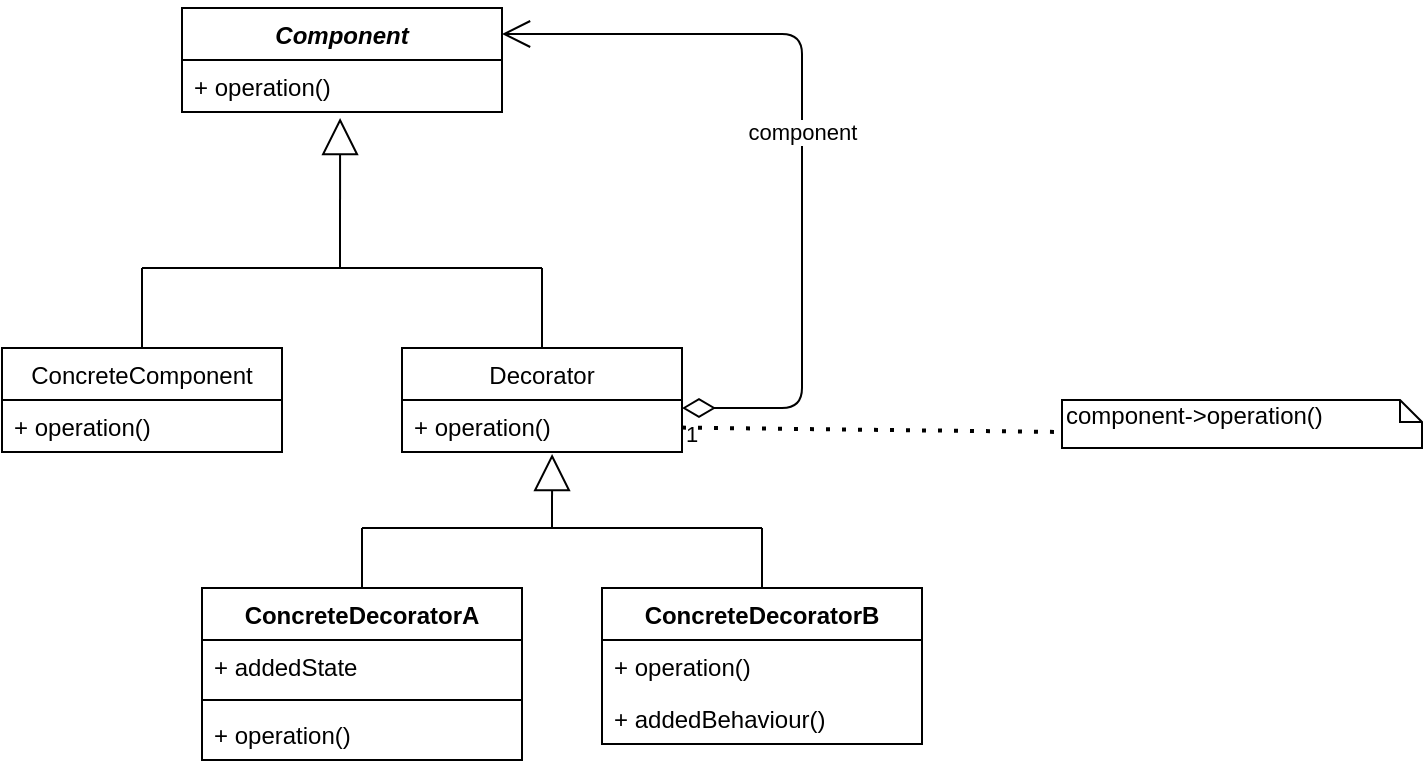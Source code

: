<mxfile version="13.3.9" type="device"><diagram id="BvdCn1OGeR2ReP9lv5FT" name="Page-1"><mxGraphModel dx="946" dy="522" grid="1" gridSize="10" guides="1" tooltips="1" connect="1" arrows="1" fold="1" page="1" pageScale="1" pageWidth="827" pageHeight="1169" math="0" shadow="0"><root><mxCell id="0"/><mxCell id="1" parent="0"/><mxCell id="reo0Yr3p_zJRkKVAozxy-5" value="" style="endArrow=block;endSize=16;endFill=0;html=1;entryX=0.494;entryY=1.115;entryDx=0;entryDy=0;entryPerimeter=0;" edge="1" parent="1" target="reo0Yr3p_zJRkKVAozxy-2"><mxGeometry width="160" relative="1" as="geometry"><mxPoint x="219" y="200" as="sourcePoint"/><mxPoint x="340" y="190" as="targetPoint"/></mxGeometry></mxCell><mxCell id="reo0Yr3p_zJRkKVAozxy-6" value="" style="endArrow=none;html=1;" edge="1" parent="1"><mxGeometry width="50" height="50" relative="1" as="geometry"><mxPoint x="120" y="200" as="sourcePoint"/><mxPoint x="320" y="200" as="targetPoint"/></mxGeometry></mxCell><mxCell id="reo0Yr3p_zJRkKVAozxy-10" value="" style="endArrow=none;html=1;" edge="1" parent="1"><mxGeometry width="50" height="50" relative="1" as="geometry"><mxPoint x="120" y="240" as="sourcePoint"/><mxPoint x="120" y="200" as="targetPoint"/></mxGeometry></mxCell><mxCell id="reo0Yr3p_zJRkKVAozxy-11" value="" style="endArrow=none;html=1;" edge="1" parent="1"><mxGeometry width="50" height="50" relative="1" as="geometry"><mxPoint x="320" y="240" as="sourcePoint"/><mxPoint x="320" y="200" as="targetPoint"/></mxGeometry></mxCell><mxCell id="reo0Yr3p_zJRkKVAozxy-22" value="component" style="endArrow=open;html=1;endSize=12;startArrow=diamondThin;startSize=14;startFill=0;edgeStyle=orthogonalEdgeStyle;entryX=1;entryY=0.25;entryDx=0;entryDy=0;" edge="1" parent="1" target="reo0Yr3p_zJRkKVAozxy-1"><mxGeometry relative="1" as="geometry"><mxPoint x="390" y="270" as="sourcePoint"/><mxPoint x="460" y="80" as="targetPoint"/><Array as="points"><mxPoint x="450" y="270"/><mxPoint x="450" y="83"/></Array></mxGeometry></mxCell><mxCell id="reo0Yr3p_zJRkKVAozxy-23" value="1" style="edgeLabel;resizable=0;html=1;align=left;verticalAlign=top;" connectable="0" vertex="1" parent="reo0Yr3p_zJRkKVAozxy-22"><mxGeometry x="-1" relative="1" as="geometry"/></mxCell><mxCell id="reo0Yr3p_zJRkKVAozxy-33" value="" style="endArrow=block;endSize=16;endFill=0;html=1;entryX=0.536;entryY=1.038;entryDx=0;entryDy=0;entryPerimeter=0;" edge="1" parent="1" target="reo0Yr3p_zJRkKVAozxy-21"><mxGeometry width="160" relative="1" as="geometry"><mxPoint x="325" y="330" as="sourcePoint"/><mxPoint x="330" y="330" as="targetPoint"/></mxGeometry></mxCell><mxCell id="reo0Yr3p_zJRkKVAozxy-34" value="" style="endArrow=none;html=1;" edge="1" parent="1"><mxGeometry width="50" height="50" relative="1" as="geometry"><mxPoint x="230" y="330" as="sourcePoint"/><mxPoint x="430" y="330" as="targetPoint"/></mxGeometry></mxCell><mxCell id="reo0Yr3p_zJRkKVAozxy-35" value="" style="endArrow=none;html=1;exitX=0.5;exitY=0;exitDx=0;exitDy=0;" edge="1" parent="1" source="reo0Yr3p_zJRkKVAozxy-25"><mxGeometry width="50" height="50" relative="1" as="geometry"><mxPoint x="180" y="380" as="sourcePoint"/><mxPoint x="230" y="330" as="targetPoint"/></mxGeometry></mxCell><mxCell id="reo0Yr3p_zJRkKVAozxy-36" value="" style="endArrow=none;html=1;exitX=0.5;exitY=0;exitDx=0;exitDy=0;" edge="1" parent="1" source="reo0Yr3p_zJRkKVAozxy-29"><mxGeometry width="50" height="50" relative="1" as="geometry"><mxPoint x="580" y="370" as="sourcePoint"/><mxPoint x="430" y="330" as="targetPoint"/></mxGeometry></mxCell><mxCell id="reo0Yr3p_zJRkKVAozxy-37" value="" style="endArrow=none;dashed=1;html=1;dashPattern=1 3;strokeWidth=2;" edge="1" parent="1" source="reo0Yr3p_zJRkKVAozxy-21"><mxGeometry width="50" height="50" relative="1" as="geometry"><mxPoint x="520" y="340" as="sourcePoint"/><mxPoint x="580" y="282" as="targetPoint"/></mxGeometry></mxCell><mxCell id="reo0Yr3p_zJRkKVAozxy-39" value="component-&amp;gt;operation()" style="shape=note;whiteSpace=wrap;html=1;size=11;verticalAlign=top;align=left;spacingTop=-6;" vertex="1" parent="1"><mxGeometry x="580" y="266" width="180" height="24" as="geometry"/></mxCell><mxCell id="reo0Yr3p_zJRkKVAozxy-1" value="Component" style="swimlane;fontStyle=3;align=center;verticalAlign=top;childLayout=stackLayout;horizontal=1;startSize=26;horizontalStack=0;resizeParent=1;resizeParentMax=0;resizeLast=0;collapsible=1;marginBottom=0;" vertex="1" parent="1"><mxGeometry x="140" y="70" width="160" height="52" as="geometry"/></mxCell><mxCell id="reo0Yr3p_zJRkKVAozxy-2" value="+ operation()" style="text;strokeColor=none;fillColor=none;align=left;verticalAlign=top;spacingLeft=4;spacingRight=4;overflow=hidden;rotatable=0;points=[[0,0.5],[1,0.5]];portConstraint=eastwest;" vertex="1" parent="reo0Yr3p_zJRkKVAozxy-1"><mxGeometry y="26" width="160" height="26" as="geometry"/></mxCell><mxCell id="reo0Yr3p_zJRkKVAozxy-13" value="ConcreteComponent" style="swimlane;fontStyle=0;childLayout=stackLayout;horizontal=1;startSize=26;fillColor=none;horizontalStack=0;resizeParent=1;resizeParentMax=0;resizeLast=0;collapsible=1;marginBottom=0;" vertex="1" parent="1"><mxGeometry x="50" y="240" width="140" height="52" as="geometry"/></mxCell><mxCell id="reo0Yr3p_zJRkKVAozxy-16" value="+ operation()" style="text;strokeColor=none;fillColor=none;align=left;verticalAlign=top;spacingLeft=4;spacingRight=4;overflow=hidden;rotatable=0;points=[[0,0.5],[1,0.5]];portConstraint=eastwest;" vertex="1" parent="reo0Yr3p_zJRkKVAozxy-13"><mxGeometry y="26" width="140" height="26" as="geometry"/></mxCell><mxCell id="reo0Yr3p_zJRkKVAozxy-18" value="Decorator" style="swimlane;fontStyle=0;childLayout=stackLayout;horizontal=1;startSize=26;fillColor=none;horizontalStack=0;resizeParent=1;resizeParentMax=0;resizeLast=0;collapsible=1;marginBottom=0;" vertex="1" parent="1"><mxGeometry x="250" y="240" width="140" height="52" as="geometry"/></mxCell><mxCell id="reo0Yr3p_zJRkKVAozxy-21" value="+ operation()" style="text;strokeColor=none;fillColor=none;align=left;verticalAlign=top;spacingLeft=4;spacingRight=4;overflow=hidden;rotatable=0;points=[[0,0.5],[1,0.5]];portConstraint=eastwest;" vertex="1" parent="reo0Yr3p_zJRkKVAozxy-18"><mxGeometry y="26" width="140" height="26" as="geometry"/></mxCell><mxCell id="reo0Yr3p_zJRkKVAozxy-25" value="ConcreteDecoratorA" style="swimlane;fontStyle=1;align=center;verticalAlign=top;childLayout=stackLayout;horizontal=1;startSize=26;horizontalStack=0;resizeParent=1;resizeParentMax=0;resizeLast=0;collapsible=1;marginBottom=0;" vertex="1" parent="1"><mxGeometry x="150" y="360" width="160" height="86" as="geometry"/></mxCell><mxCell id="reo0Yr3p_zJRkKVAozxy-26" value="+ addedState" style="text;strokeColor=none;fillColor=none;align=left;verticalAlign=top;spacingLeft=4;spacingRight=4;overflow=hidden;rotatable=0;points=[[0,0.5],[1,0.5]];portConstraint=eastwest;" vertex="1" parent="reo0Yr3p_zJRkKVAozxy-25"><mxGeometry y="26" width="160" height="26" as="geometry"/></mxCell><mxCell id="reo0Yr3p_zJRkKVAozxy-27" value="" style="line;strokeWidth=1;fillColor=none;align=left;verticalAlign=middle;spacingTop=-1;spacingLeft=3;spacingRight=3;rotatable=0;labelPosition=right;points=[];portConstraint=eastwest;" vertex="1" parent="reo0Yr3p_zJRkKVAozxy-25"><mxGeometry y="52" width="160" height="8" as="geometry"/></mxCell><mxCell id="reo0Yr3p_zJRkKVAozxy-28" value="+ operation()" style="text;strokeColor=none;fillColor=none;align=left;verticalAlign=top;spacingLeft=4;spacingRight=4;overflow=hidden;rotatable=0;points=[[0,0.5],[1,0.5]];portConstraint=eastwest;" vertex="1" parent="reo0Yr3p_zJRkKVAozxy-25"><mxGeometry y="60" width="160" height="26" as="geometry"/></mxCell><mxCell id="reo0Yr3p_zJRkKVAozxy-29" value="ConcreteDecoratorB" style="swimlane;fontStyle=1;align=center;verticalAlign=top;childLayout=stackLayout;horizontal=1;startSize=26;horizontalStack=0;resizeParent=1;resizeParentMax=0;resizeLast=0;collapsible=1;marginBottom=0;" vertex="1" parent="1"><mxGeometry x="350" y="360" width="160" height="78" as="geometry"/></mxCell><mxCell id="reo0Yr3p_zJRkKVAozxy-30" value="+ operation()" style="text;strokeColor=none;fillColor=none;align=left;verticalAlign=top;spacingLeft=4;spacingRight=4;overflow=hidden;rotatable=0;points=[[0,0.5],[1,0.5]];portConstraint=eastwest;" vertex="1" parent="reo0Yr3p_zJRkKVAozxy-29"><mxGeometry y="26" width="160" height="26" as="geometry"/></mxCell><mxCell id="reo0Yr3p_zJRkKVAozxy-32" value="+ addedBehaviour()" style="text;strokeColor=none;fillColor=none;align=left;verticalAlign=top;spacingLeft=4;spacingRight=4;overflow=hidden;rotatable=0;points=[[0,0.5],[1,0.5]];portConstraint=eastwest;" vertex="1" parent="reo0Yr3p_zJRkKVAozxy-29"><mxGeometry y="52" width="160" height="26" as="geometry"/></mxCell></root></mxGraphModel></diagram></mxfile>
